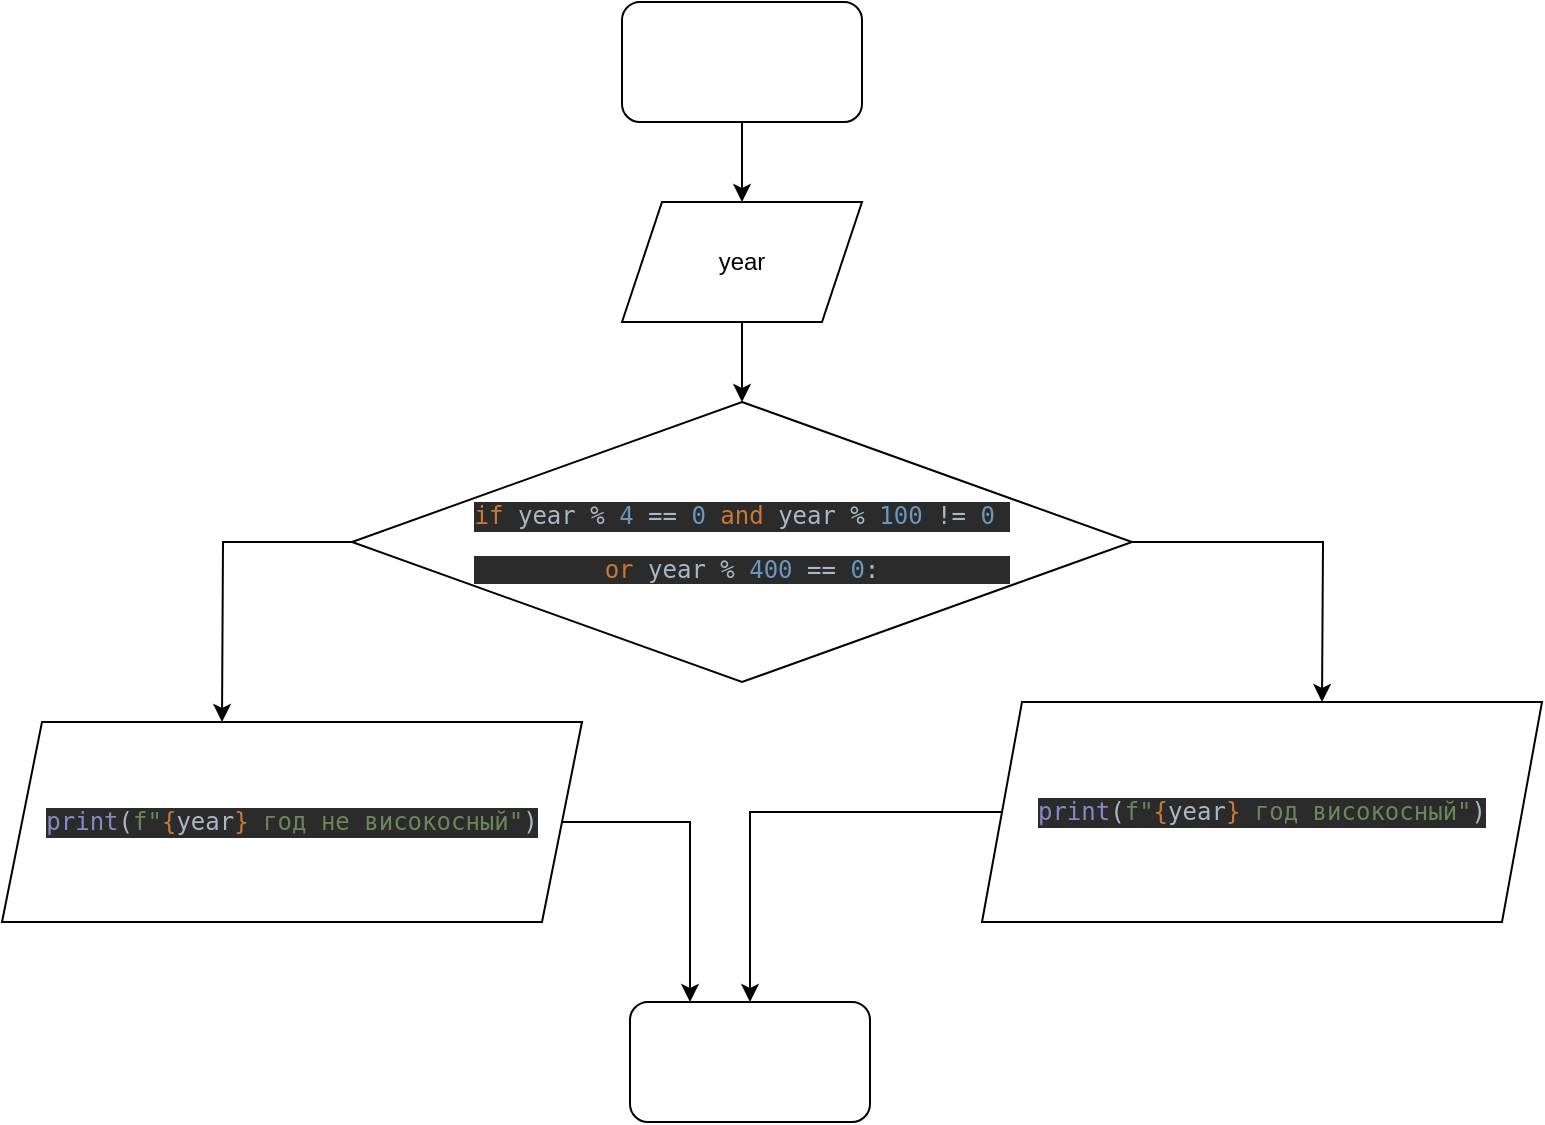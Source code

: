 <mxfile version="14.9.0" type="device"><diagram id="Q_KkqzqZjg97gxXPKWam" name="Page-1"><mxGraphModel dx="1422" dy="705" grid="1" gridSize="10" guides="1" tooltips="1" connect="1" arrows="1" fold="1" page="1" pageScale="1" pageWidth="827" pageHeight="1169" math="0" shadow="0"><root><mxCell id="0"/><mxCell id="1" parent="0"/><mxCell id="g-usIwG4LM629JR0jh56-7" style="edgeStyle=orthogonalEdgeStyle;rounded=0;orthogonalLoop=1;jettySize=auto;html=1;entryX=0.5;entryY=0;entryDx=0;entryDy=0;" edge="1" parent="1" source="g-usIwG4LM629JR0jh56-1" target="g-usIwG4LM629JR0jh56-3"><mxGeometry relative="1" as="geometry"/></mxCell><mxCell id="g-usIwG4LM629JR0jh56-1" value="" style="rounded=1;whiteSpace=wrap;html=1;" vertex="1" parent="1"><mxGeometry x="350" y="20" width="120" height="60" as="geometry"/></mxCell><mxCell id="g-usIwG4LM629JR0jh56-2" value="" style="rounded=1;whiteSpace=wrap;html=1;" vertex="1" parent="1"><mxGeometry x="354" y="520" width="120" height="60" as="geometry"/></mxCell><mxCell id="g-usIwG4LM629JR0jh56-8" style="edgeStyle=orthogonalEdgeStyle;rounded=0;orthogonalLoop=1;jettySize=auto;html=1;entryX=0.5;entryY=0;entryDx=0;entryDy=0;" edge="1" parent="1" source="g-usIwG4LM629JR0jh56-3" target="g-usIwG4LM629JR0jh56-4"><mxGeometry relative="1" as="geometry"/></mxCell><mxCell id="g-usIwG4LM629JR0jh56-3" value="year" style="shape=parallelogram;perimeter=parallelogramPerimeter;whiteSpace=wrap;html=1;fixedSize=1;" vertex="1" parent="1"><mxGeometry x="350" y="120" width="120" height="60" as="geometry"/></mxCell><mxCell id="g-usIwG4LM629JR0jh56-10" style="edgeStyle=orthogonalEdgeStyle;rounded=0;orthogonalLoop=1;jettySize=auto;html=1;" edge="1" parent="1" source="g-usIwG4LM629JR0jh56-4"><mxGeometry relative="1" as="geometry"><mxPoint x="700" y="370" as="targetPoint"/></mxGeometry></mxCell><mxCell id="g-usIwG4LM629JR0jh56-11" style="edgeStyle=orthogonalEdgeStyle;rounded=0;orthogonalLoop=1;jettySize=auto;html=1;" edge="1" parent="1" source="g-usIwG4LM629JR0jh56-4"><mxGeometry relative="1" as="geometry"><mxPoint x="150" y="380" as="targetPoint"/></mxGeometry></mxCell><mxCell id="g-usIwG4LM629JR0jh56-4" value="&lt;pre style=&quot;background-color: #2b2b2b ; color: #a9b7c6 ; font-family: &amp;#34;jetbrains mono&amp;#34; , monospace ; font-size: 9 8pt&quot;&gt;&lt;span style=&quot;color: #cc7832&quot;&gt;if &lt;/span&gt;year % &lt;span style=&quot;color: #6897bb&quot;&gt;4 &lt;/span&gt;== &lt;span style=&quot;color: #6897bb&quot;&gt;0 &lt;/span&gt;&lt;span style=&quot;color: #cc7832&quot;&gt;and &lt;/span&gt;year % &lt;span style=&quot;color: #6897bb&quot;&gt;100 &lt;/span&gt;!= &lt;span style=&quot;color: #6897bb&quot;&gt;0 &lt;/span&gt;&lt;/pre&gt;&lt;pre style=&quot;background-color: #2b2b2b ; color: #a9b7c6 ; font-family: &amp;#34;jetbrains mono&amp;#34; , monospace ; font-size: 9 8pt&quot;&gt;&lt;span style=&quot;color: #cc7832&quot;&gt;or &lt;/span&gt;year % &lt;span style=&quot;color: #6897bb&quot;&gt;400 &lt;/span&gt;== &lt;span style=&quot;color: #6897bb&quot;&gt;0&lt;/span&gt;:&lt;/pre&gt;" style="rhombus;whiteSpace=wrap;html=1;" vertex="1" parent="1"><mxGeometry x="215" y="220" width="390" height="140" as="geometry"/></mxCell><mxCell id="g-usIwG4LM629JR0jh56-13" style="edgeStyle=orthogonalEdgeStyle;rounded=0;orthogonalLoop=1;jettySize=auto;html=1;entryX=0.5;entryY=0;entryDx=0;entryDy=0;" edge="1" parent="1" source="g-usIwG4LM629JR0jh56-5" target="g-usIwG4LM629JR0jh56-2"><mxGeometry relative="1" as="geometry"/></mxCell><mxCell id="g-usIwG4LM629JR0jh56-5" value="&lt;pre style=&quot;background-color: #2b2b2b ; color: #a9b7c6 ; font-family: &amp;#34;jetbrains mono&amp;#34; , monospace ; font-size: 9 8pt&quot;&gt;&lt;span style=&quot;color: #8888c6&quot;&gt;print&lt;/span&gt;(&lt;span style=&quot;color: #6a8759&quot;&gt;f&quot;&lt;/span&gt;&lt;span style=&quot;color: #cc7832&quot;&gt;{&lt;/span&gt;year&lt;span style=&quot;color: #cc7832&quot;&gt;}&lt;/span&gt;&lt;span style=&quot;color: #6a8759&quot;&gt; год високосный&quot;&lt;/span&gt;)&lt;/pre&gt;" style="shape=parallelogram;perimeter=parallelogramPerimeter;whiteSpace=wrap;html=1;fixedSize=1;" vertex="1" parent="1"><mxGeometry x="530" y="370" width="280" height="110" as="geometry"/></mxCell><mxCell id="g-usIwG4LM629JR0jh56-12" style="edgeStyle=orthogonalEdgeStyle;rounded=0;orthogonalLoop=1;jettySize=auto;html=1;entryX=0.25;entryY=0;entryDx=0;entryDy=0;" edge="1" parent="1" source="g-usIwG4LM629JR0jh56-6" target="g-usIwG4LM629JR0jh56-2"><mxGeometry relative="1" as="geometry"/></mxCell><mxCell id="g-usIwG4LM629JR0jh56-6" value="&lt;pre style=&quot;background-color: #2b2b2b ; color: #a9b7c6 ; font-family: &amp;#34;jetbrains mono&amp;#34; , monospace ; font-size: 9 8pt&quot;&gt;&lt;span style=&quot;color: #8888c6&quot;&gt;print&lt;/span&gt;(&lt;span style=&quot;color: #6a8759&quot;&gt;f&quot;&lt;/span&gt;&lt;span style=&quot;color: #cc7832&quot;&gt;{&lt;/span&gt;year&lt;span style=&quot;color: #cc7832&quot;&gt;}&lt;/span&gt;&lt;span style=&quot;color: #6a8759&quot;&gt; год не високосный&quot;&lt;/span&gt;)&lt;/pre&gt;" style="shape=parallelogram;perimeter=parallelogramPerimeter;whiteSpace=wrap;html=1;fixedSize=1;" vertex="1" parent="1"><mxGeometry x="40" y="380" width="290" height="100" as="geometry"/></mxCell></root></mxGraphModel></diagram></mxfile>